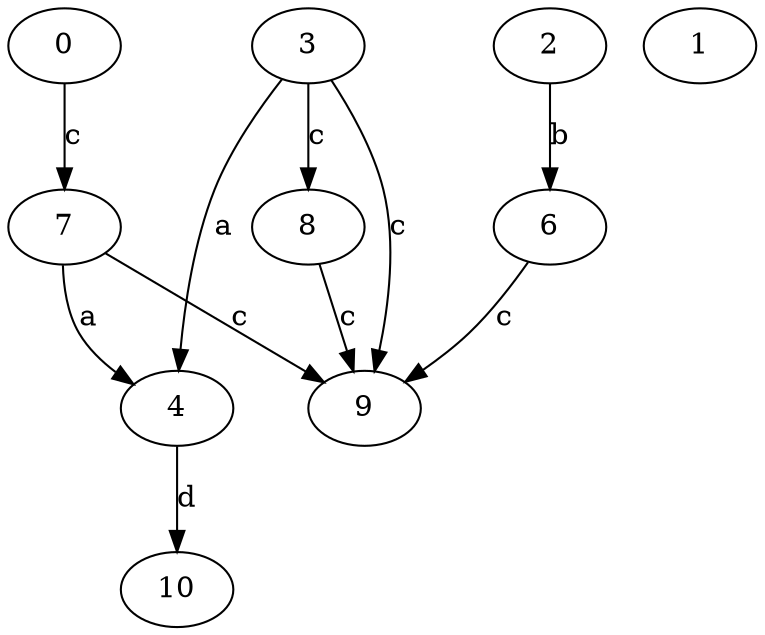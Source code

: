 strict digraph  {
3;
0;
4;
1;
6;
7;
2;
8;
9;
10;
3 -> 4  [label=a];
3 -> 8  [label=c];
3 -> 9  [label=c];
0 -> 7  [label=c];
4 -> 10  [label=d];
6 -> 9  [label=c];
7 -> 4  [label=a];
7 -> 9  [label=c];
2 -> 6  [label=b];
8 -> 9  [label=c];
}
